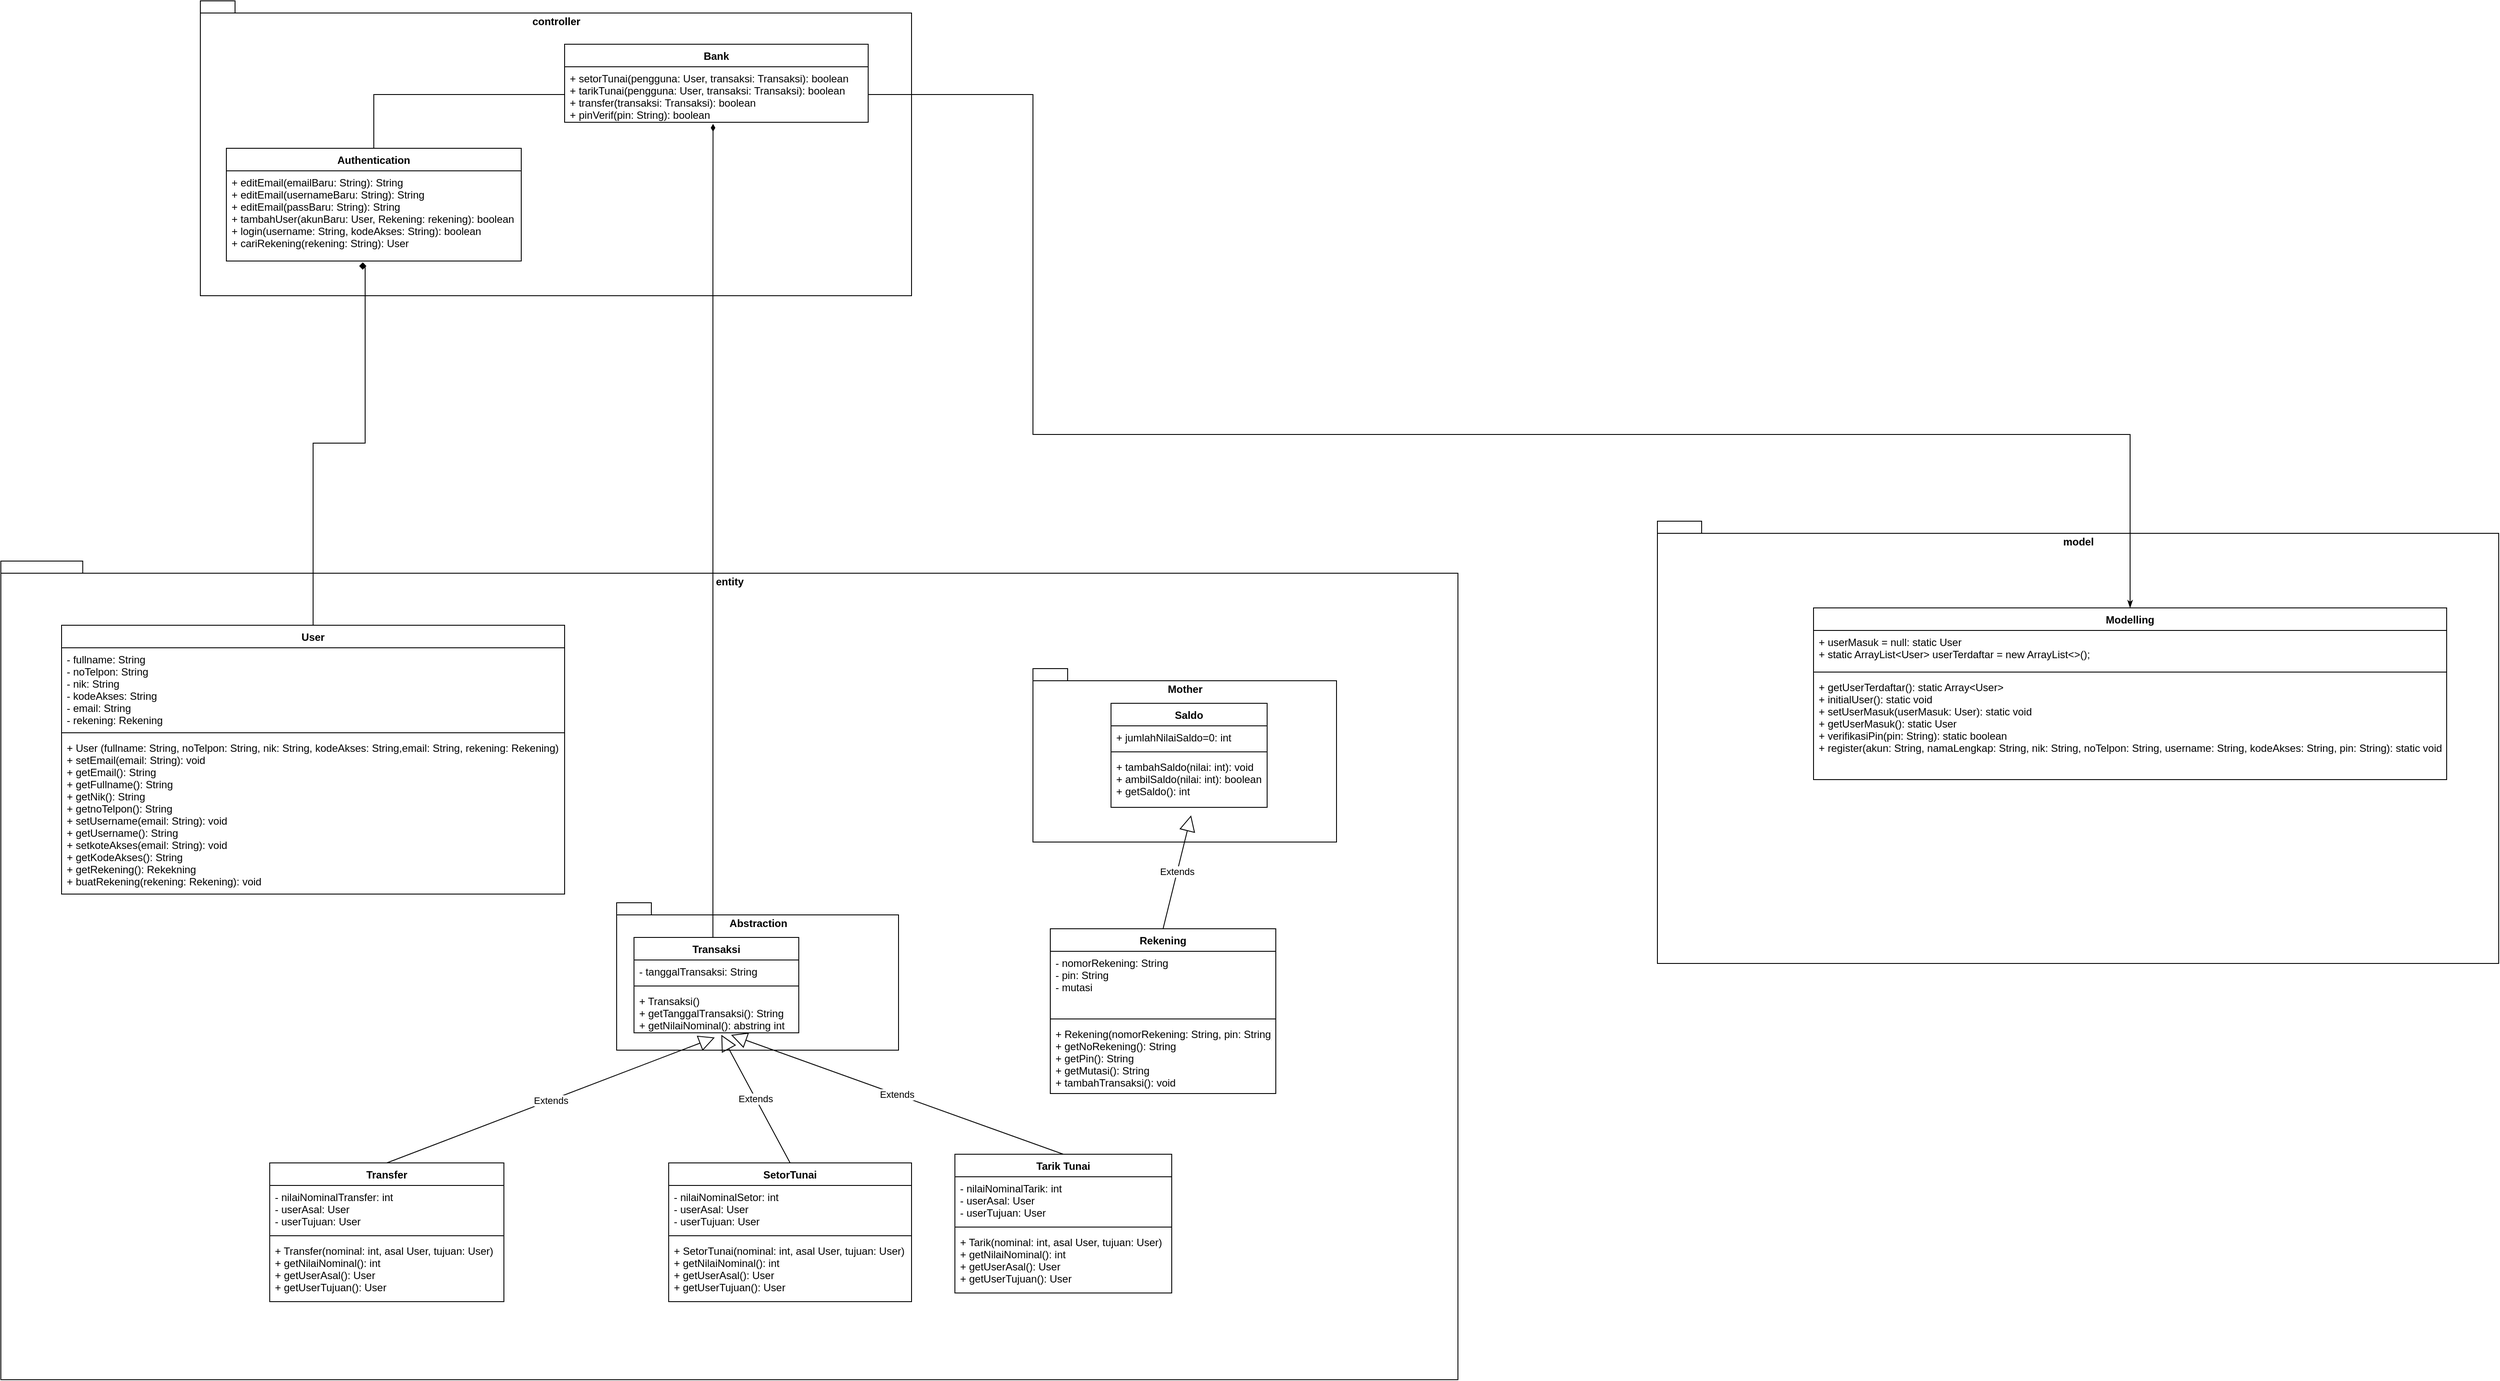 <mxfile version="20.2.3" type="device"><diagram id="dpf-Wse64yvgXrAAXoqQ" name="Page-1"><mxGraphModel dx="1444" dy="1424" grid="1" gridSize="10" guides="1" tooltips="1" connect="1" arrows="1" fold="1" page="1" pageScale="1" pageWidth="850" pageHeight="1100" math="0" shadow="0"><root><mxCell id="0"/><mxCell id="1" parent="0"/><mxCell id="Rmpe7Mk-j10VXycmw1yb-56" value="model" style="shape=folder;fontStyle=1;spacingTop=10;tabWidth=40;tabHeight=14;tabPosition=left;html=1;verticalAlign=top;" parent="1" vertex="1"><mxGeometry x="2530" y="620" width="970" height="510" as="geometry"/></mxCell><mxCell id="Rmpe7Mk-j10VXycmw1yb-57" value="entity" style="shape=folder;fontStyle=1;spacingTop=10;tabWidth=40;tabHeight=14;tabPosition=left;html=1;verticalAlign=top;" parent="1" vertex="1"><mxGeometry x="620" y="666" width="1680" height="944" as="geometry"/></mxCell><mxCell id="Rmpe7Mk-j10VXycmw1yb-55" value="controller" style="shape=folder;fontStyle=1;spacingTop=10;tabWidth=40;tabHeight=14;tabPosition=left;html=1;verticalAlign=top;labelPosition=center;verticalLabelPosition=middle;align=center;horizontal=1;" parent="1" vertex="1"><mxGeometry x="850" y="20" width="820" height="340" as="geometry"/></mxCell><mxCell id="Rmpe7Mk-j10VXycmw1yb-17" value="Authentication" style="swimlane;fontStyle=1;align=center;verticalAlign=top;childLayout=stackLayout;horizontal=1;startSize=26;horizontalStack=0;resizeParent=1;resizeParentMax=0;resizeLast=0;collapsible=1;marginBottom=0;" parent="1" vertex="1"><mxGeometry x="880" y="190" width="340" height="130" as="geometry"/></mxCell><mxCell id="Rmpe7Mk-j10VXycmw1yb-20" value="+ editEmail(emailBaru: String): String&#10;+ editEmail(usernameBaru: String): String&#10;+ editEmail(passBaru: String): String&#10;+ tambahUser(akunBaru: User, Rekening: rekening): boolean&#10;+ login(username: String, kodeAkses: String): boolean&#10;+ cariRekening(rekening: String): User" style="text;strokeColor=none;fillColor=none;align=left;verticalAlign=top;spacingLeft=4;spacingRight=4;overflow=hidden;rotatable=0;points=[[0,0.5],[1,0.5]];portConstraint=eastwest;" parent="Rmpe7Mk-j10VXycmw1yb-17" vertex="1"><mxGeometry y="26" width="340" height="104" as="geometry"/></mxCell><mxCell id="Rmpe7Mk-j10VXycmw1yb-21" value="Modelling" style="swimlane;fontStyle=1;align=center;verticalAlign=top;childLayout=stackLayout;horizontal=1;startSize=26;horizontalStack=0;resizeParent=1;resizeParentMax=0;resizeLast=0;collapsible=1;marginBottom=0;" parent="1" vertex="1"><mxGeometry x="2710" y="720" width="730" height="198" as="geometry"/></mxCell><mxCell id="Rmpe7Mk-j10VXycmw1yb-22" value="+ userMasuk = null: static User&#10;+ static ArrayList&lt;User&gt; userTerdaftar = new ArrayList&lt;&gt;();" style="text;strokeColor=none;fillColor=none;align=left;verticalAlign=top;spacingLeft=4;spacingRight=4;overflow=hidden;rotatable=0;points=[[0,0.5],[1,0.5]];portConstraint=eastwest;" parent="Rmpe7Mk-j10VXycmw1yb-21" vertex="1"><mxGeometry y="26" width="730" height="44" as="geometry"/></mxCell><mxCell id="Rmpe7Mk-j10VXycmw1yb-23" value="" style="line;strokeWidth=1;fillColor=none;align=left;verticalAlign=middle;spacingTop=-1;spacingLeft=3;spacingRight=3;rotatable=0;labelPosition=right;points=[];portConstraint=eastwest;" parent="Rmpe7Mk-j10VXycmw1yb-21" vertex="1"><mxGeometry y="70" width="730" height="8" as="geometry"/></mxCell><mxCell id="Rmpe7Mk-j10VXycmw1yb-24" value="+ getUserTerdaftar(): static Array&lt;User&gt;&#10;+ initialUser(): static void&#10;+ setUserMasuk(userMasuk: User): static void&#10;+ getUserMasuk(): static User&#10;+ verifikasiPin(pin: String): static boolean&#10;+ register(akun: String, namaLengkap: String, nik: String, noTelpon: String, username: String, kodeAkses: String, pin: String): static void" style="text;strokeColor=none;fillColor=none;align=left;verticalAlign=top;spacingLeft=4;spacingRight=4;overflow=hidden;rotatable=0;points=[[0,0.5],[1,0.5]];portConstraint=eastwest;" parent="Rmpe7Mk-j10VXycmw1yb-21" vertex="1"><mxGeometry y="78" width="730" height="120" as="geometry"/></mxCell><mxCell id="Rmpe7Mk-j10VXycmw1yb-50" value="Bank" style="swimlane;fontStyle=1;align=center;verticalAlign=top;childLayout=stackLayout;horizontal=1;startSize=26;horizontalStack=0;resizeParent=1;resizeParentMax=0;resizeLast=0;collapsible=1;marginBottom=0;" parent="1" vertex="1"><mxGeometry x="1270" y="70" width="350" height="90" as="geometry"/></mxCell><mxCell id="Rmpe7Mk-j10VXycmw1yb-53" value="+ setorTunai(pengguna: User, transaksi: Transaksi): boolean&#10;+ tarikTunai(pengguna: User, transaksi: Transaksi): boolean&#10;+ transfer(transaksi: Transaksi): boolean&#10;+ pinVerif(pin: String): boolean" style="text;strokeColor=none;fillColor=none;align=left;verticalAlign=top;spacingLeft=4;spacingRight=4;overflow=hidden;rotatable=0;points=[[0,0.5],[1,0.5]];portConstraint=eastwest;" parent="Rmpe7Mk-j10VXycmw1yb-50" vertex="1"><mxGeometry y="26" width="350" height="64" as="geometry"/></mxCell><mxCell id="hZzJDiJh4A_LTRRgvIM9-6" style="edgeStyle=orthogonalEdgeStyle;rounded=0;orthogonalLoop=1;jettySize=auto;html=1;endArrow=diamond;endFill=1;entryX=0.475;entryY=1.056;entryDx=0;entryDy=0;entryPerimeter=0;" parent="1" source="Rmpe7Mk-j10VXycmw1yb-1" target="Rmpe7Mk-j10VXycmw1yb-20" edge="1"><mxGeometry relative="1" as="geometry"><mxPoint x="1020" y="410" as="targetPoint"/><Array as="points"><mxPoint x="980" y="530"/><mxPoint x="1040" y="530"/><mxPoint x="1040" y="326"/></Array></mxGeometry></mxCell><mxCell id="Rmpe7Mk-j10VXycmw1yb-1" value="User" style="swimlane;fontStyle=1;align=center;verticalAlign=top;childLayout=stackLayout;horizontal=1;startSize=26;horizontalStack=0;resizeParent=1;resizeParentMax=0;resizeLast=0;collapsible=1;marginBottom=0;" parent="1" vertex="1"><mxGeometry x="690" y="740" width="580" height="310" as="geometry"/></mxCell><mxCell id="Rmpe7Mk-j10VXycmw1yb-2" value="- fullname: String&#10;- noTelpon: String&#10;- nik: String&#10;- kodeAkses: String&#10;- email: String&#10;- rekening: Rekening" style="text;strokeColor=none;fillColor=none;align=left;verticalAlign=top;spacingLeft=4;spacingRight=4;overflow=hidden;rotatable=0;points=[[0,0.5],[1,0.5]];portConstraint=eastwest;" parent="Rmpe7Mk-j10VXycmw1yb-1" vertex="1"><mxGeometry y="26" width="580" height="94" as="geometry"/></mxCell><mxCell id="Rmpe7Mk-j10VXycmw1yb-3" value="" style="line;strokeWidth=1;fillColor=none;align=left;verticalAlign=middle;spacingTop=-1;spacingLeft=3;spacingRight=3;rotatable=0;labelPosition=right;points=[];portConstraint=eastwest;" parent="Rmpe7Mk-j10VXycmw1yb-1" vertex="1"><mxGeometry y="120" width="580" height="8" as="geometry"/></mxCell><mxCell id="Rmpe7Mk-j10VXycmw1yb-4" value="+ User (fullname: String, noTelpon: String, nik: String, kodeAkses: String,email: String, rekening: Rekening)&#10;+ setEmail(email: String): void&#10;+ getEmail(): String&#10;+ getFullname(): String&#10;+ getNik(): String&#10;+ getnoTelpon(): String&#10;+ setUsername(email: String): void&#10;+ getUsername(): String&#10;+ setkoteAkses(email: String): void&#10;+ getKodeAkses(): String&#10;+ getRekening(): Rekekning&#10;+ buatRekening(rekening: Rekening): void&#10;&#10;" style="text;strokeColor=none;fillColor=none;align=left;verticalAlign=top;spacingLeft=4;spacingRight=4;overflow=hidden;rotatable=0;points=[[0,0.5],[1,0.5]];portConstraint=eastwest;" parent="Rmpe7Mk-j10VXycmw1yb-1" vertex="1"><mxGeometry y="128" width="580" height="182" as="geometry"/></mxCell><mxCell id="Rmpe7Mk-j10VXycmw1yb-13" value="SetorTunai" style="swimlane;fontStyle=1;align=center;verticalAlign=top;childLayout=stackLayout;horizontal=1;startSize=26;horizontalStack=0;resizeParent=1;resizeParentMax=0;resizeLast=0;collapsible=1;marginBottom=0;" parent="1" vertex="1"><mxGeometry x="1390" y="1360" width="280" height="160" as="geometry"/></mxCell><mxCell id="Rmpe7Mk-j10VXycmw1yb-14" value="- nilaiNominalSetor: int&#10;- userAsal: User&#10;- userTujuan: User" style="text;strokeColor=none;fillColor=none;align=left;verticalAlign=top;spacingLeft=4;spacingRight=4;overflow=hidden;rotatable=0;points=[[0,0.5],[1,0.5]];portConstraint=eastwest;" parent="Rmpe7Mk-j10VXycmw1yb-13" vertex="1"><mxGeometry y="26" width="280" height="54" as="geometry"/></mxCell><mxCell id="Rmpe7Mk-j10VXycmw1yb-15" value="" style="line;strokeWidth=1;fillColor=none;align=left;verticalAlign=middle;spacingTop=-1;spacingLeft=3;spacingRight=3;rotatable=0;labelPosition=right;points=[];portConstraint=eastwest;" parent="Rmpe7Mk-j10VXycmw1yb-13" vertex="1"><mxGeometry y="80" width="280" height="8" as="geometry"/></mxCell><mxCell id="Rmpe7Mk-j10VXycmw1yb-16" value="+ SetorTunai(nominal: int, asal User, tujuan: User)&#10;+ getNilaiNominal(): int&#10;+ getUserAsal(): User&#10;+ getUserTujuan(): User" style="text;strokeColor=none;fillColor=none;align=left;verticalAlign=top;spacingLeft=4;spacingRight=4;overflow=hidden;rotatable=0;points=[[0,0.5],[1,0.5]];portConstraint=eastwest;" parent="Rmpe7Mk-j10VXycmw1yb-13" vertex="1"><mxGeometry y="88" width="280" height="72" as="geometry"/></mxCell><mxCell id="Rmpe7Mk-j10VXycmw1yb-25" value="Rekening" style="swimlane;fontStyle=1;align=center;verticalAlign=top;childLayout=stackLayout;horizontal=1;startSize=26;horizontalStack=0;resizeParent=1;resizeParentMax=0;resizeLast=0;collapsible=1;marginBottom=0;" parent="1" vertex="1"><mxGeometry x="1830" y="1090" width="260" height="190" as="geometry"/></mxCell><mxCell id="Rmpe7Mk-j10VXycmw1yb-26" value="- nomorRekening: String&#10;- pin: String&#10;- mutasi" style="text;strokeColor=none;fillColor=none;align=left;verticalAlign=top;spacingLeft=4;spacingRight=4;overflow=hidden;rotatable=0;points=[[0,0.5],[1,0.5]];portConstraint=eastwest;" parent="Rmpe7Mk-j10VXycmw1yb-25" vertex="1"><mxGeometry y="26" width="260" height="74" as="geometry"/></mxCell><mxCell id="Rmpe7Mk-j10VXycmw1yb-27" value="" style="line;strokeWidth=1;fillColor=none;align=left;verticalAlign=middle;spacingTop=-1;spacingLeft=3;spacingRight=3;rotatable=0;labelPosition=right;points=[];portConstraint=eastwest;" parent="Rmpe7Mk-j10VXycmw1yb-25" vertex="1"><mxGeometry y="100" width="260" height="8" as="geometry"/></mxCell><mxCell id="Rmpe7Mk-j10VXycmw1yb-28" value="+ Rekening(nomorRekening: String, pin: String)&#10;+ getNoRekening(): String&#10;+ getPin(): String&#10;+ getMutasi(): String&#10;+ tambahTransaksi(): void" style="text;strokeColor=none;fillColor=none;align=left;verticalAlign=top;spacingLeft=4;spacingRight=4;overflow=hidden;rotatable=0;points=[[0,0.5],[1,0.5]];portConstraint=eastwest;" parent="Rmpe7Mk-j10VXycmw1yb-25" vertex="1"><mxGeometry y="108" width="260" height="82" as="geometry"/></mxCell><mxCell id="Rmpe7Mk-j10VXycmw1yb-29" value="Transfer" style="swimlane;fontStyle=1;align=center;verticalAlign=top;childLayout=stackLayout;horizontal=1;startSize=26;horizontalStack=0;resizeParent=1;resizeParentMax=0;resizeLast=0;collapsible=1;marginBottom=0;" parent="1" vertex="1"><mxGeometry x="930" y="1360" width="270" height="160" as="geometry"/></mxCell><mxCell id="Rmpe7Mk-j10VXycmw1yb-30" value="- nilaiNominalTransfer: int&#10;- userAsal: User&#10;- userTujuan: User" style="text;strokeColor=none;fillColor=none;align=left;verticalAlign=top;spacingLeft=4;spacingRight=4;overflow=hidden;rotatable=0;points=[[0,0.5],[1,0.5]];portConstraint=eastwest;" parent="Rmpe7Mk-j10VXycmw1yb-29" vertex="1"><mxGeometry y="26" width="270" height="54" as="geometry"/></mxCell><mxCell id="Rmpe7Mk-j10VXycmw1yb-31" value="" style="line;strokeWidth=1;fillColor=none;align=left;verticalAlign=middle;spacingTop=-1;spacingLeft=3;spacingRight=3;rotatable=0;labelPosition=right;points=[];portConstraint=eastwest;" parent="Rmpe7Mk-j10VXycmw1yb-29" vertex="1"><mxGeometry y="80" width="270" height="8" as="geometry"/></mxCell><mxCell id="Rmpe7Mk-j10VXycmw1yb-32" value="+ Transfer(nominal: int, asal User, tujuan: User)&#10;+ getNilaiNominal(): int&#10;+ getUserAsal(): User&#10;+ getUserTujuan(): User" style="text;strokeColor=none;fillColor=none;align=left;verticalAlign=top;spacingLeft=4;spacingRight=4;overflow=hidden;rotatable=0;points=[[0,0.5],[1,0.5]];portConstraint=eastwest;" parent="Rmpe7Mk-j10VXycmw1yb-29" vertex="1"><mxGeometry y="88" width="270" height="72" as="geometry"/></mxCell><mxCell id="Rmpe7Mk-j10VXycmw1yb-33" value="Tarik Tunai" style="swimlane;fontStyle=1;align=center;verticalAlign=top;childLayout=stackLayout;horizontal=1;startSize=26;horizontalStack=0;resizeParent=1;resizeParentMax=0;resizeLast=0;collapsible=1;marginBottom=0;" parent="1" vertex="1"><mxGeometry x="1720" y="1350" width="250" height="160" as="geometry"/></mxCell><mxCell id="Rmpe7Mk-j10VXycmw1yb-34" value="- nilaiNominalTarik: int&#10;- userAsal: User&#10;- userTujuan: User" style="text;strokeColor=none;fillColor=none;align=left;verticalAlign=top;spacingLeft=4;spacingRight=4;overflow=hidden;rotatable=0;points=[[0,0.5],[1,0.5]];portConstraint=eastwest;" parent="Rmpe7Mk-j10VXycmw1yb-33" vertex="1"><mxGeometry y="26" width="250" height="54" as="geometry"/></mxCell><mxCell id="Rmpe7Mk-j10VXycmw1yb-35" value="" style="line;strokeWidth=1;fillColor=none;align=left;verticalAlign=middle;spacingTop=-1;spacingLeft=3;spacingRight=3;rotatable=0;labelPosition=right;points=[];portConstraint=eastwest;" parent="Rmpe7Mk-j10VXycmw1yb-33" vertex="1"><mxGeometry y="80" width="250" height="8" as="geometry"/></mxCell><mxCell id="Rmpe7Mk-j10VXycmw1yb-36" value="+ Tarik(nominal: int, asal User, tujuan: User)&#10;+ getNilaiNominal(): int&#10;+ getUserAsal(): User&#10;+ getUserTujuan(): User" style="text;strokeColor=none;fillColor=none;align=left;verticalAlign=top;spacingLeft=4;spacingRight=4;overflow=hidden;rotatable=0;points=[[0,0.5],[1,0.5]];portConstraint=eastwest;" parent="Rmpe7Mk-j10VXycmw1yb-33" vertex="1"><mxGeometry y="88" width="250" height="72" as="geometry"/></mxCell><mxCell id="hZzJDiJh4A_LTRRgvIM9-7" style="edgeStyle=orthogonalEdgeStyle;rounded=0;orthogonalLoop=1;jettySize=auto;html=1;entryX=0;entryY=0.5;entryDx=0;entryDy=0;endArrow=none;endFill=0;exitX=0.5;exitY=0;exitDx=0;exitDy=0;" parent="1" source="Rmpe7Mk-j10VXycmw1yb-17" target="Rmpe7Mk-j10VXycmw1yb-53" edge="1"><mxGeometry relative="1" as="geometry"/></mxCell><mxCell id="hZzJDiJh4A_LTRRgvIM9-8" style="edgeStyle=orthogonalEdgeStyle;rounded=0;orthogonalLoop=1;jettySize=auto;html=1;endArrow=classicThin;endFill=1;entryX=0.5;entryY=0;entryDx=0;entryDy=0;" parent="1" source="Rmpe7Mk-j10VXycmw1yb-53" target="Rmpe7Mk-j10VXycmw1yb-21" edge="1"><mxGeometry relative="1" as="geometry"><Array as="points"><mxPoint x="1810" y="128"/><mxPoint x="1810" y="520"/><mxPoint x="3075" y="520"/></Array></mxGeometry></mxCell><mxCell id="b13FoqqTxu2OzHDxmiej-1" value="Abstraction" style="shape=folder;fontStyle=1;spacingTop=10;tabWidth=40;tabHeight=14;tabPosition=left;html=1;verticalAlign=top;" vertex="1" parent="1"><mxGeometry x="1330" y="1060" width="325" height="170" as="geometry"/></mxCell><mxCell id="b13FoqqTxu2OzHDxmiej-2" value="Mother" style="shape=folder;fontStyle=1;spacingTop=10;tabWidth=40;tabHeight=14;tabPosition=left;html=1;verticalAlign=top;" vertex="1" parent="1"><mxGeometry x="1810" y="790" width="350" height="200" as="geometry"/></mxCell><mxCell id="Rmpe7Mk-j10VXycmw1yb-42" value="Saldo" style="swimlane;fontStyle=1;align=center;verticalAlign=top;childLayout=stackLayout;horizontal=1;startSize=26;horizontalStack=0;resizeParent=1;resizeParentMax=0;resizeLast=0;collapsible=1;marginBottom=0;" parent="1" vertex="1"><mxGeometry x="1900" y="830" width="180" height="120" as="geometry"/></mxCell><mxCell id="Rmpe7Mk-j10VXycmw1yb-43" value="+ jumlahNilaiSaldo=0: int" style="text;strokeColor=none;fillColor=none;align=left;verticalAlign=top;spacingLeft=4;spacingRight=4;overflow=hidden;rotatable=0;points=[[0,0.5],[1,0.5]];portConstraint=eastwest;" parent="Rmpe7Mk-j10VXycmw1yb-42" vertex="1"><mxGeometry y="26" width="180" height="26" as="geometry"/></mxCell><mxCell id="Rmpe7Mk-j10VXycmw1yb-44" value="" style="line;strokeWidth=1;fillColor=none;align=left;verticalAlign=middle;spacingTop=-1;spacingLeft=3;spacingRight=3;rotatable=0;labelPosition=right;points=[];portConstraint=eastwest;" parent="Rmpe7Mk-j10VXycmw1yb-42" vertex="1"><mxGeometry y="52" width="180" height="8" as="geometry"/></mxCell><mxCell id="Rmpe7Mk-j10VXycmw1yb-45" value="+ tambahSaldo(nilai: int): void&#10;+ ambilSaldo(nilai: int): boolean&#10;+ getSaldo(): int" style="text;strokeColor=none;fillColor=none;align=left;verticalAlign=top;spacingLeft=4;spacingRight=4;overflow=hidden;rotatable=0;points=[[0,0.5],[1,0.5]];portConstraint=eastwest;" parent="Rmpe7Mk-j10VXycmw1yb-42" vertex="1"><mxGeometry y="60" width="180" height="60" as="geometry"/></mxCell><mxCell id="Rmpe7Mk-j10VXycmw1yb-49" value="Extends" style="endArrow=block;endSize=16;endFill=0;html=1;rounded=0;entryX=0.513;entryY=1.154;entryDx=0;entryDy=0;entryPerimeter=0;exitX=0.5;exitY=0;exitDx=0;exitDy=0;" parent="1" source="Rmpe7Mk-j10VXycmw1yb-25" target="Rmpe7Mk-j10VXycmw1yb-45" edge="1"><mxGeometry width="160" relative="1" as="geometry"><mxPoint x="1950" y="960" as="sourcePoint"/><mxPoint x="1705.6" y="840.394" as="targetPoint"/></mxGeometry></mxCell><mxCell id="Rmpe7Mk-j10VXycmw1yb-5" value="Transaksi" style="swimlane;fontStyle=1;align=center;verticalAlign=top;childLayout=stackLayout;horizontal=1;startSize=26;horizontalStack=0;resizeParent=1;resizeParentMax=0;resizeLast=0;collapsible=1;marginBottom=0;" parent="1" vertex="1"><mxGeometry x="1350" y="1100" width="190" height="110" as="geometry"/></mxCell><mxCell id="Rmpe7Mk-j10VXycmw1yb-6" value="- tanggalTransaksi: String" style="text;strokeColor=none;fillColor=none;align=left;verticalAlign=top;spacingLeft=4;spacingRight=4;overflow=hidden;rotatable=0;points=[[0,0.5],[1,0.5]];portConstraint=eastwest;" parent="Rmpe7Mk-j10VXycmw1yb-5" vertex="1"><mxGeometry y="26" width="190" height="26" as="geometry"/></mxCell><mxCell id="Rmpe7Mk-j10VXycmw1yb-7" value="" style="line;strokeWidth=1;fillColor=none;align=left;verticalAlign=middle;spacingTop=-1;spacingLeft=3;spacingRight=3;rotatable=0;labelPosition=right;points=[];portConstraint=eastwest;" parent="Rmpe7Mk-j10VXycmw1yb-5" vertex="1"><mxGeometry y="52" width="190" height="8" as="geometry"/></mxCell><mxCell id="Rmpe7Mk-j10VXycmw1yb-8" value="+ Transaksi()&#10;+ getTanggalTransaksi(): String&#10;+ getNilaiNominal(): abstring int" style="text;strokeColor=none;fillColor=none;align=left;verticalAlign=top;spacingLeft=4;spacingRight=4;overflow=hidden;rotatable=0;points=[[0,0.5],[1,0.5]];portConstraint=eastwest;" parent="Rmpe7Mk-j10VXycmw1yb-5" vertex="1"><mxGeometry y="60" width="190" height="50" as="geometry"/></mxCell><mxCell id="Rmpe7Mk-j10VXycmw1yb-47" value="Extends" style="endArrow=block;endSize=16;endFill=0;html=1;rounded=0;exitX=0.5;exitY=0;exitDx=0;exitDy=0;entryX=0.53;entryY=1.046;entryDx=0;entryDy=0;entryPerimeter=0;" parent="1" source="Rmpe7Mk-j10VXycmw1yb-13" target="Rmpe7Mk-j10VXycmw1yb-8" edge="1"><mxGeometry width="160" relative="1" as="geometry"><mxPoint x="1530" y="1180" as="sourcePoint"/><mxPoint x="1270" y="1050" as="targetPoint"/></mxGeometry></mxCell><mxCell id="Rmpe7Mk-j10VXycmw1yb-48" value="Extends" style="endArrow=block;endSize=16;endFill=0;html=1;rounded=0;entryX=0.49;entryY=1.108;entryDx=0;entryDy=0;entryPerimeter=0;exitX=0.5;exitY=0;exitDx=0;exitDy=0;" parent="1" source="Rmpe7Mk-j10VXycmw1yb-29" target="Rmpe7Mk-j10VXycmw1yb-8" edge="1"><mxGeometry width="160" relative="1" as="geometry"><mxPoint x="1290" y="1180" as="sourcePoint"/><mxPoint x="1284.8" y="1060.394" as="targetPoint"/></mxGeometry></mxCell><mxCell id="Rmpe7Mk-j10VXycmw1yb-37" value="Extends" style="endArrow=block;endSize=16;endFill=0;html=1;rounded=0;exitX=0.5;exitY=0;exitDx=0;exitDy=0;entryX=0.589;entryY=1.048;entryDx=0;entryDy=0;entryPerimeter=0;" parent="1" source="Rmpe7Mk-j10VXycmw1yb-33" target="Rmpe7Mk-j10VXycmw1yb-8" edge="1"><mxGeometry width="160" relative="1" as="geometry"><mxPoint x="1360" y="1130" as="sourcePoint"/><mxPoint x="1250" y="1190" as="targetPoint"/></mxGeometry></mxCell><mxCell id="hZzJDiJh4A_LTRRgvIM9-4" style="edgeStyle=orthogonalEdgeStyle;rounded=0;orthogonalLoop=1;jettySize=auto;html=1;endArrow=diamondThin;endFill=1;entryX=0.489;entryY=1.03;entryDx=0;entryDy=0;entryPerimeter=0;" parent="1" source="Rmpe7Mk-j10VXycmw1yb-5" target="Rmpe7Mk-j10VXycmw1yb-53" edge="1"><mxGeometry relative="1" as="geometry"><mxPoint x="1040" y="420" as="targetPoint"/><Array as="points"><mxPoint x="1441" y="300"/><mxPoint x="1441" y="300"/></Array></mxGeometry></mxCell></root></mxGraphModel></diagram></mxfile>